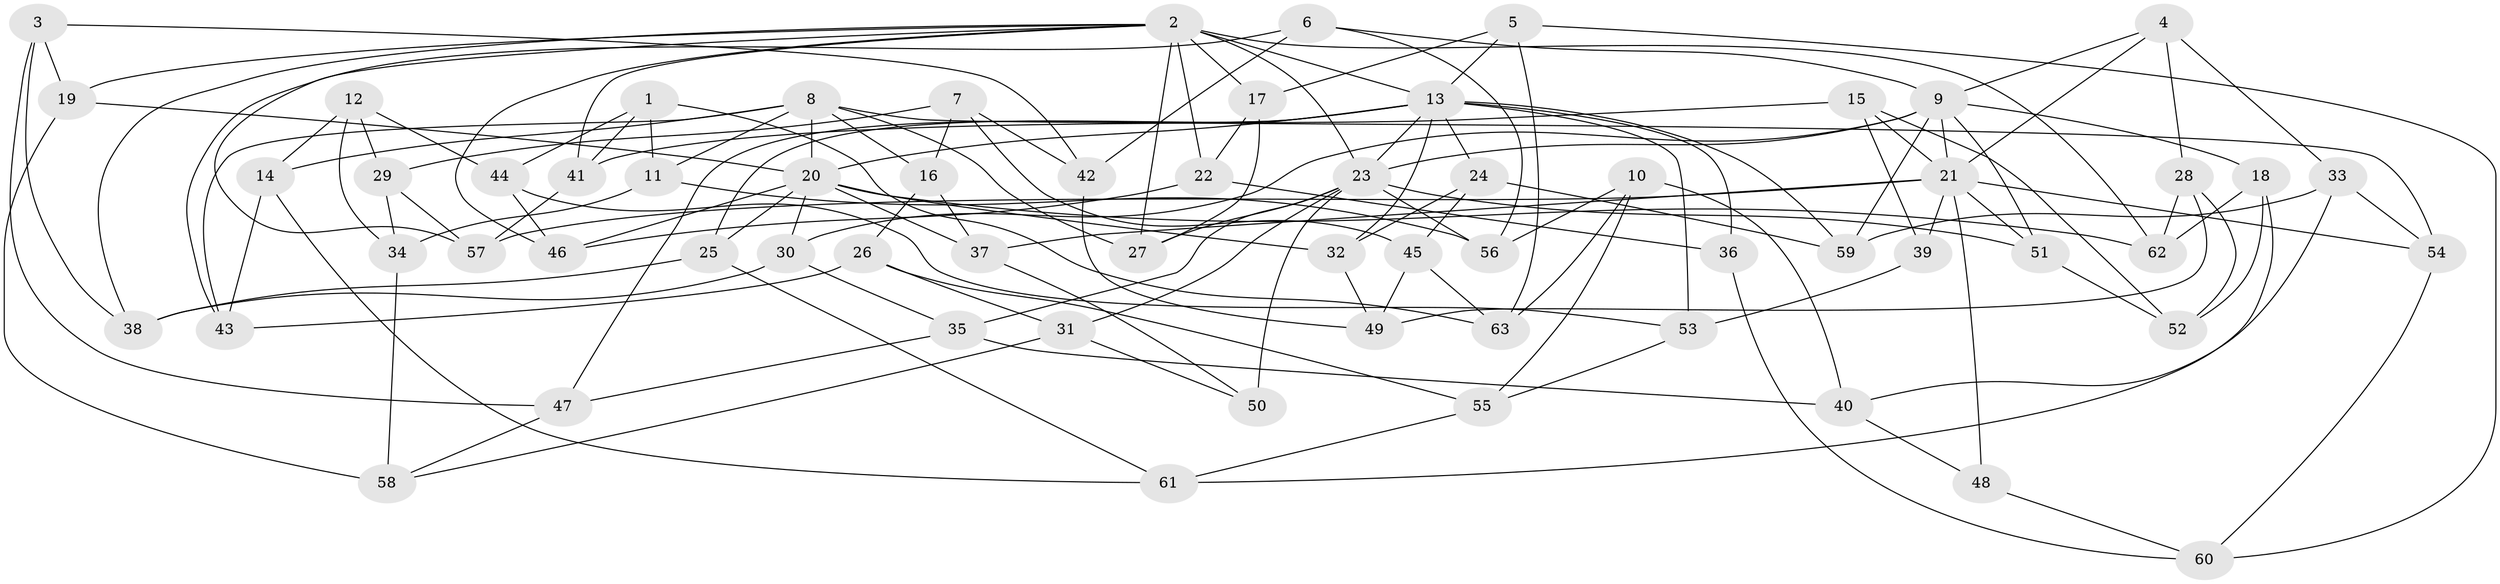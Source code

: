 // original degree distribution, {4: 1.0}
// Generated by graph-tools (version 1.1) at 2025/53/03/04/25 22:53:38]
// undirected, 63 vertices, 142 edges
graph export_dot {
  node [color=gray90,style=filled];
  1;
  2;
  3;
  4;
  5;
  6;
  7;
  8;
  9;
  10;
  11;
  12;
  13;
  14;
  15;
  16;
  17;
  18;
  19;
  20;
  21;
  22;
  23;
  24;
  25;
  26;
  27;
  28;
  29;
  30;
  31;
  32;
  33;
  34;
  35;
  36;
  37;
  38;
  39;
  40;
  41;
  42;
  43;
  44;
  45;
  46;
  47;
  48;
  49;
  50;
  51;
  52;
  53;
  54;
  55;
  56;
  57;
  58;
  59;
  60;
  61;
  62;
  63;
  1 -- 11 [weight=1.0];
  1 -- 41 [weight=1.0];
  1 -- 44 [weight=1.0];
  1 -- 63 [weight=1.0];
  2 -- 13 [weight=1.0];
  2 -- 17 [weight=1.0];
  2 -- 19 [weight=1.0];
  2 -- 22 [weight=1.0];
  2 -- 23 [weight=2.0];
  2 -- 27 [weight=1.0];
  2 -- 38 [weight=1.0];
  2 -- 41 [weight=1.0];
  2 -- 46 [weight=1.0];
  2 -- 57 [weight=1.0];
  2 -- 62 [weight=1.0];
  3 -- 19 [weight=1.0];
  3 -- 38 [weight=1.0];
  3 -- 42 [weight=1.0];
  3 -- 47 [weight=1.0];
  4 -- 9 [weight=1.0];
  4 -- 21 [weight=1.0];
  4 -- 28 [weight=1.0];
  4 -- 33 [weight=1.0];
  5 -- 13 [weight=1.0];
  5 -- 17 [weight=1.0];
  5 -- 60 [weight=1.0];
  5 -- 63 [weight=1.0];
  6 -- 9 [weight=1.0];
  6 -- 42 [weight=1.0];
  6 -- 43 [weight=1.0];
  6 -- 56 [weight=1.0];
  7 -- 16 [weight=1.0];
  7 -- 29 [weight=1.0];
  7 -- 42 [weight=1.0];
  7 -- 45 [weight=1.0];
  8 -- 11 [weight=1.0];
  8 -- 14 [weight=1.0];
  8 -- 16 [weight=1.0];
  8 -- 20 [weight=2.0];
  8 -- 27 [weight=1.0];
  8 -- 43 [weight=1.0];
  8 -- 54 [weight=1.0];
  9 -- 18 [weight=1.0];
  9 -- 21 [weight=2.0];
  9 -- 23 [weight=2.0];
  9 -- 30 [weight=1.0];
  9 -- 51 [weight=1.0];
  9 -- 59 [weight=1.0];
  10 -- 40 [weight=1.0];
  10 -- 55 [weight=1.0];
  10 -- 56 [weight=1.0];
  10 -- 63 [weight=1.0];
  11 -- 34 [weight=1.0];
  11 -- 56 [weight=1.0];
  12 -- 14 [weight=1.0];
  12 -- 29 [weight=1.0];
  12 -- 34 [weight=1.0];
  12 -- 44 [weight=1.0];
  13 -- 20 [weight=1.0];
  13 -- 23 [weight=1.0];
  13 -- 24 [weight=1.0];
  13 -- 25 [weight=1.0];
  13 -- 32 [weight=1.0];
  13 -- 36 [weight=2.0];
  13 -- 47 [weight=1.0];
  13 -- 53 [weight=1.0];
  13 -- 59 [weight=1.0];
  14 -- 43 [weight=1.0];
  14 -- 61 [weight=1.0];
  15 -- 21 [weight=1.0];
  15 -- 39 [weight=1.0];
  15 -- 41 [weight=1.0];
  15 -- 52 [weight=1.0];
  16 -- 26 [weight=1.0];
  16 -- 37 [weight=1.0];
  17 -- 22 [weight=1.0];
  17 -- 27 [weight=1.0];
  18 -- 52 [weight=1.0];
  18 -- 61 [weight=1.0];
  18 -- 62 [weight=1.0];
  19 -- 20 [weight=1.0];
  19 -- 58 [weight=1.0];
  20 -- 25 [weight=1.0];
  20 -- 30 [weight=1.0];
  20 -- 32 [weight=1.0];
  20 -- 37 [weight=1.0];
  20 -- 46 [weight=1.0];
  20 -- 62 [weight=1.0];
  21 -- 37 [weight=1.0];
  21 -- 39 [weight=2.0];
  21 -- 48 [weight=2.0];
  21 -- 51 [weight=1.0];
  21 -- 54 [weight=1.0];
  21 -- 57 [weight=1.0];
  22 -- 36 [weight=1.0];
  22 -- 46 [weight=1.0];
  23 -- 27 [weight=1.0];
  23 -- 31 [weight=1.0];
  23 -- 35 [weight=1.0];
  23 -- 50 [weight=2.0];
  23 -- 51 [weight=1.0];
  23 -- 56 [weight=1.0];
  24 -- 32 [weight=1.0];
  24 -- 45 [weight=1.0];
  24 -- 59 [weight=1.0];
  25 -- 38 [weight=1.0];
  25 -- 61 [weight=1.0];
  26 -- 31 [weight=1.0];
  26 -- 43 [weight=1.0];
  26 -- 55 [weight=1.0];
  28 -- 49 [weight=1.0];
  28 -- 52 [weight=1.0];
  28 -- 62 [weight=1.0];
  29 -- 34 [weight=1.0];
  29 -- 57 [weight=1.0];
  30 -- 35 [weight=1.0];
  30 -- 38 [weight=1.0];
  31 -- 50 [weight=1.0];
  31 -- 58 [weight=1.0];
  32 -- 49 [weight=1.0];
  33 -- 40 [weight=1.0];
  33 -- 54 [weight=1.0];
  33 -- 59 [weight=1.0];
  34 -- 58 [weight=1.0];
  35 -- 40 [weight=1.0];
  35 -- 47 [weight=1.0];
  36 -- 60 [weight=1.0];
  37 -- 50 [weight=1.0];
  39 -- 53 [weight=1.0];
  40 -- 48 [weight=1.0];
  41 -- 57 [weight=1.0];
  42 -- 49 [weight=1.0];
  44 -- 46 [weight=1.0];
  44 -- 53 [weight=1.0];
  45 -- 49 [weight=1.0];
  45 -- 63 [weight=1.0];
  47 -- 58 [weight=1.0];
  48 -- 60 [weight=1.0];
  51 -- 52 [weight=1.0];
  53 -- 55 [weight=1.0];
  54 -- 60 [weight=1.0];
  55 -- 61 [weight=1.0];
}

